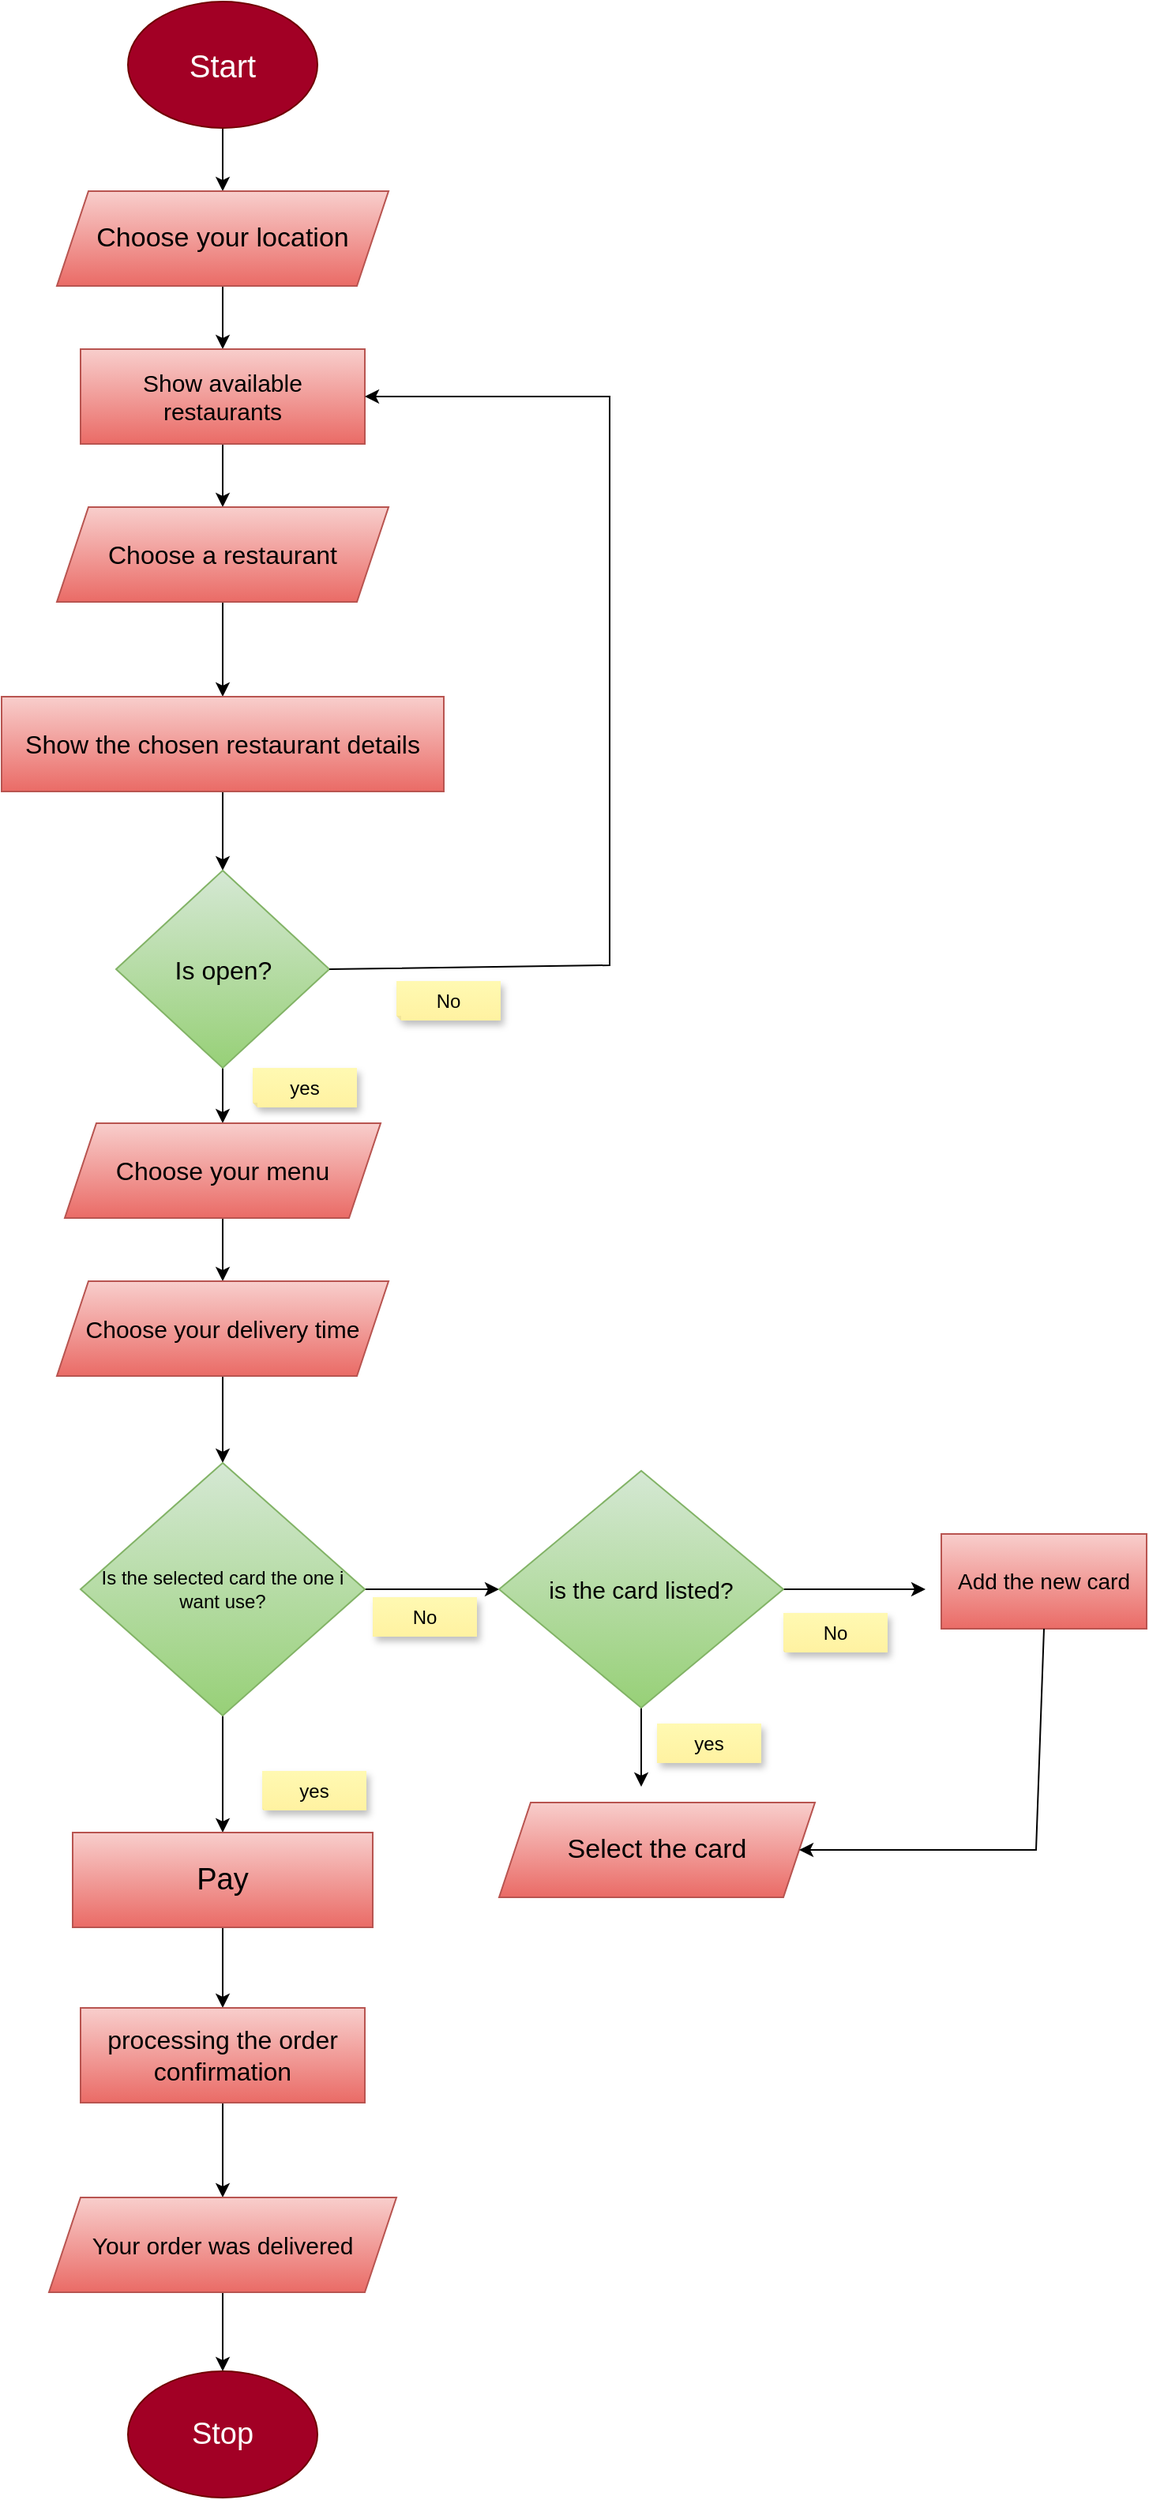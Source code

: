 <mxfile version="28.2.3">
  <diagram name="Page-1" id="jb7ZTe7OzDgbrXbgNiSB">
    <mxGraphModel dx="1042" dy="562" grid="1" gridSize="10" guides="1" tooltips="1" connect="1" arrows="1" fold="1" page="1" pageScale="1" pageWidth="827" pageHeight="1169" math="0" shadow="0">
      <root>
        <mxCell id="0" />
        <mxCell id="1" parent="0" />
        <mxCell id="RRDCjl335gpkMgY8AU1_-25" style="edgeStyle=orthogonalEdgeStyle;rounded=0;orthogonalLoop=1;jettySize=auto;html=1;exitX=0.5;exitY=1;exitDx=0;exitDy=0;entryX=0.5;entryY=0;entryDx=0;entryDy=0;" edge="1" parent="1" source="RRDCjl335gpkMgY8AU1_-1" target="RRDCjl335gpkMgY8AU1_-2">
          <mxGeometry relative="1" as="geometry" />
        </mxCell>
        <mxCell id="RRDCjl335gpkMgY8AU1_-1" value="Start" style="ellipse;whiteSpace=wrap;html=1;fontSize=20;fillColor=#a20025;strokeColor=#6F0000;fontColor=#ffffff;" vertex="1" parent="1">
          <mxGeometry x="335" y="10" width="120" height="80" as="geometry" />
        </mxCell>
        <mxCell id="RRDCjl335gpkMgY8AU1_-26" style="edgeStyle=orthogonalEdgeStyle;rounded=0;orthogonalLoop=1;jettySize=auto;html=1;exitX=0.5;exitY=1;exitDx=0;exitDy=0;" edge="1" parent="1" source="RRDCjl335gpkMgY8AU1_-2">
          <mxGeometry relative="1" as="geometry">
            <mxPoint x="395" y="230" as="targetPoint" />
          </mxGeometry>
        </mxCell>
        <mxCell id="RRDCjl335gpkMgY8AU1_-2" value="Choose your location" style="shape=parallelogram;perimeter=parallelogramPerimeter;whiteSpace=wrap;html=1;fixedSize=1;fontSize=17;fillColor=#f8cecc;strokeColor=#b85450;gradientColor=#ea6b66;" vertex="1" parent="1">
          <mxGeometry x="290" y="130" width="210" height="60" as="geometry" />
        </mxCell>
        <mxCell id="RRDCjl335gpkMgY8AU1_-29" style="edgeStyle=orthogonalEdgeStyle;rounded=0;orthogonalLoop=1;jettySize=auto;html=1;exitX=0.5;exitY=1;exitDx=0;exitDy=0;" edge="1" parent="1" source="RRDCjl335gpkMgY8AU1_-3">
          <mxGeometry relative="1" as="geometry">
            <mxPoint x="395" y="330" as="targetPoint" />
          </mxGeometry>
        </mxCell>
        <mxCell id="RRDCjl335gpkMgY8AU1_-3" value="Show available restaurants" style="rounded=0;whiteSpace=wrap;html=1;fontSize=15;fillColor=#f8cecc;gradientColor=#ea6b66;strokeColor=#b85450;" vertex="1" parent="1">
          <mxGeometry x="305" y="230" width="180" height="60" as="geometry" />
        </mxCell>
        <mxCell id="RRDCjl335gpkMgY8AU1_-34" style="edgeStyle=orthogonalEdgeStyle;rounded=0;orthogonalLoop=1;jettySize=auto;html=1;exitX=0.5;exitY=1;exitDx=0;exitDy=0;entryX=0.5;entryY=0;entryDx=0;entryDy=0;" edge="1" parent="1" source="RRDCjl335gpkMgY8AU1_-4" target="RRDCjl335gpkMgY8AU1_-5">
          <mxGeometry relative="1" as="geometry" />
        </mxCell>
        <mxCell id="RRDCjl335gpkMgY8AU1_-4" value="Choose a restaurant" style="shape=parallelogram;perimeter=parallelogramPerimeter;whiteSpace=wrap;html=1;fixedSize=1;fontSize=16;fillColor=#f8cecc;gradientColor=#ea6b66;strokeColor=#b85450;" vertex="1" parent="1">
          <mxGeometry x="290" y="330" width="210" height="60" as="geometry" />
        </mxCell>
        <mxCell id="RRDCjl335gpkMgY8AU1_-36" style="edgeStyle=orthogonalEdgeStyle;rounded=0;orthogonalLoop=1;jettySize=auto;html=1;exitX=0.5;exitY=1;exitDx=0;exitDy=0;" edge="1" parent="1" source="RRDCjl335gpkMgY8AU1_-5" target="RRDCjl335gpkMgY8AU1_-7">
          <mxGeometry relative="1" as="geometry" />
        </mxCell>
        <mxCell id="RRDCjl335gpkMgY8AU1_-5" value="Show the chosen restaurant details" style="rounded=0;whiteSpace=wrap;html=1;fontSize=16;fillColor=#f8cecc;gradientColor=#ea6b66;strokeColor=#b85450;" vertex="1" parent="1">
          <mxGeometry x="255" y="450" width="280" height="60" as="geometry" />
        </mxCell>
        <mxCell id="RRDCjl335gpkMgY8AU1_-37" style="edgeStyle=orthogonalEdgeStyle;rounded=0;orthogonalLoop=1;jettySize=auto;html=1;exitX=0.5;exitY=1;exitDx=0;exitDy=0;" edge="1" parent="1" source="RRDCjl335gpkMgY8AU1_-7" target="RRDCjl335gpkMgY8AU1_-10">
          <mxGeometry relative="1" as="geometry" />
        </mxCell>
        <mxCell id="RRDCjl335gpkMgY8AU1_-7" value="Is open?" style="rhombus;whiteSpace=wrap;html=1;fontSize=16;fillColor=#d5e8d4;gradientColor=#97d077;strokeColor=#82b366;" vertex="1" parent="1">
          <mxGeometry x="327.5" y="560" width="135" height="125" as="geometry" />
        </mxCell>
        <mxCell id="RRDCjl335gpkMgY8AU1_-38" style="edgeStyle=orthogonalEdgeStyle;rounded=0;orthogonalLoop=1;jettySize=auto;html=1;exitX=0.5;exitY=1;exitDx=0;exitDy=0;entryX=0.5;entryY=0;entryDx=0;entryDy=0;" edge="1" parent="1" source="RRDCjl335gpkMgY8AU1_-10" target="RRDCjl335gpkMgY8AU1_-12">
          <mxGeometry relative="1" as="geometry" />
        </mxCell>
        <mxCell id="RRDCjl335gpkMgY8AU1_-10" value="Choose your menu" style="shape=parallelogram;perimeter=parallelogramPerimeter;whiteSpace=wrap;html=1;fixedSize=1;fontSize=16;fillColor=#f8cecc;gradientColor=#ea6b66;strokeColor=#b85450;" vertex="1" parent="1">
          <mxGeometry x="295" y="720" width="200" height="60" as="geometry" />
        </mxCell>
        <mxCell id="RRDCjl335gpkMgY8AU1_-39" style="edgeStyle=orthogonalEdgeStyle;rounded=0;orthogonalLoop=1;jettySize=auto;html=1;exitX=0.5;exitY=1;exitDx=0;exitDy=0;entryX=0.5;entryY=0;entryDx=0;entryDy=0;" edge="1" parent="1" source="RRDCjl335gpkMgY8AU1_-12" target="RRDCjl335gpkMgY8AU1_-13">
          <mxGeometry relative="1" as="geometry" />
        </mxCell>
        <mxCell id="RRDCjl335gpkMgY8AU1_-12" value="Choose your delivery time" style="shape=parallelogram;perimeter=parallelogramPerimeter;whiteSpace=wrap;html=1;fixedSize=1;fontSize=15;fillColor=#f8cecc;gradientColor=#ea6b66;strokeColor=#b85450;" vertex="1" parent="1">
          <mxGeometry x="290" y="820" width="210" height="60" as="geometry" />
        </mxCell>
        <mxCell id="RRDCjl335gpkMgY8AU1_-40" style="edgeStyle=orthogonalEdgeStyle;rounded=0;orthogonalLoop=1;jettySize=auto;html=1;exitX=0.5;exitY=1;exitDx=0;exitDy=0;entryX=0.5;entryY=0;entryDx=0;entryDy=0;" edge="1" parent="1" source="RRDCjl335gpkMgY8AU1_-13" target="RRDCjl335gpkMgY8AU1_-15">
          <mxGeometry relative="1" as="geometry" />
        </mxCell>
        <mxCell id="RRDCjl335gpkMgY8AU1_-41" style="edgeStyle=orthogonalEdgeStyle;rounded=0;orthogonalLoop=1;jettySize=auto;html=1;exitX=1;exitY=0.5;exitDx=0;exitDy=0;entryX=0;entryY=0.5;entryDx=0;entryDy=0;" edge="1" parent="1" source="RRDCjl335gpkMgY8AU1_-13" target="RRDCjl335gpkMgY8AU1_-17">
          <mxGeometry relative="1" as="geometry" />
        </mxCell>
        <mxCell id="RRDCjl335gpkMgY8AU1_-13" value="Is the selected card the one i want use?" style="rhombus;whiteSpace=wrap;html=1;fillColor=#d5e8d4;gradientColor=#97d077;strokeColor=#82b366;" vertex="1" parent="1">
          <mxGeometry x="305" y="935" width="180" height="160" as="geometry" />
        </mxCell>
        <mxCell id="RRDCjl335gpkMgY8AU1_-46" style="edgeStyle=orthogonalEdgeStyle;rounded=0;orthogonalLoop=1;jettySize=auto;html=1;exitX=0.5;exitY=1;exitDx=0;exitDy=0;entryX=0.5;entryY=0;entryDx=0;entryDy=0;" edge="1" parent="1" source="RRDCjl335gpkMgY8AU1_-15" target="RRDCjl335gpkMgY8AU1_-20">
          <mxGeometry relative="1" as="geometry" />
        </mxCell>
        <mxCell id="RRDCjl335gpkMgY8AU1_-15" value="Pay" style="rounded=0;whiteSpace=wrap;html=1;fontSize=19;fillColor=#f8cecc;gradientColor=#ea6b66;strokeColor=#b85450;" vertex="1" parent="1">
          <mxGeometry x="300" y="1169" width="190" height="60" as="geometry" />
        </mxCell>
        <mxCell id="RRDCjl335gpkMgY8AU1_-42" style="edgeStyle=orthogonalEdgeStyle;rounded=0;orthogonalLoop=1;jettySize=auto;html=1;exitX=1;exitY=0.5;exitDx=0;exitDy=0;" edge="1" parent="1" source="RRDCjl335gpkMgY8AU1_-17">
          <mxGeometry relative="1" as="geometry">
            <mxPoint x="840" y="1015" as="targetPoint" />
          </mxGeometry>
        </mxCell>
        <mxCell id="RRDCjl335gpkMgY8AU1_-43" style="edgeStyle=orthogonalEdgeStyle;rounded=0;orthogonalLoop=1;jettySize=auto;html=1;exitX=0.5;exitY=1;exitDx=0;exitDy=0;" edge="1" parent="1" source="RRDCjl335gpkMgY8AU1_-17">
          <mxGeometry relative="1" as="geometry">
            <mxPoint x="660" y="1140" as="targetPoint" />
          </mxGeometry>
        </mxCell>
        <mxCell id="RRDCjl335gpkMgY8AU1_-17" value="is the card listed?" style="rhombus;whiteSpace=wrap;html=1;fontSize=15;fillColor=#d5e8d4;gradientColor=#97d077;strokeColor=#82b366;" vertex="1" parent="1">
          <mxGeometry x="570" y="940" width="180" height="150" as="geometry" />
        </mxCell>
        <mxCell id="RRDCjl335gpkMgY8AU1_-18" value="Add the new card" style="rounded=0;whiteSpace=wrap;html=1;fontSize=14;fillColor=#f8cecc;gradientColor=#ea6b66;strokeColor=#b85450;" vertex="1" parent="1">
          <mxGeometry x="850" y="980" width="130" height="60" as="geometry" />
        </mxCell>
        <mxCell id="RRDCjl335gpkMgY8AU1_-19" value="Select the card" style="shape=parallelogram;perimeter=parallelogramPerimeter;whiteSpace=wrap;html=1;fixedSize=1;fontSize=17;fillColor=#f8cecc;gradientColor=#ea6b66;strokeColor=#b85450;" vertex="1" parent="1">
          <mxGeometry x="570" y="1150" width="200" height="60" as="geometry" />
        </mxCell>
        <mxCell id="RRDCjl335gpkMgY8AU1_-47" style="edgeStyle=orthogonalEdgeStyle;rounded=0;orthogonalLoop=1;jettySize=auto;html=1;exitX=0.5;exitY=1;exitDx=0;exitDy=0;entryX=0.5;entryY=0;entryDx=0;entryDy=0;" edge="1" parent="1" source="RRDCjl335gpkMgY8AU1_-20" target="RRDCjl335gpkMgY8AU1_-21">
          <mxGeometry relative="1" as="geometry" />
        </mxCell>
        <mxCell id="RRDCjl335gpkMgY8AU1_-20" value="processing the order confirmation" style="rounded=0;whiteSpace=wrap;html=1;fontSize=16;fillColor=#f8cecc;gradientColor=#ea6b66;strokeColor=#b85450;" vertex="1" parent="1">
          <mxGeometry x="305" y="1280" width="180" height="60" as="geometry" />
        </mxCell>
        <mxCell id="RRDCjl335gpkMgY8AU1_-48" style="edgeStyle=orthogonalEdgeStyle;rounded=0;orthogonalLoop=1;jettySize=auto;html=1;exitX=0.5;exitY=1;exitDx=0;exitDy=0;entryX=0.5;entryY=0;entryDx=0;entryDy=0;" edge="1" parent="1" source="RRDCjl335gpkMgY8AU1_-21" target="RRDCjl335gpkMgY8AU1_-22">
          <mxGeometry relative="1" as="geometry" />
        </mxCell>
        <mxCell id="RRDCjl335gpkMgY8AU1_-21" value="Your order was delivered" style="shape=parallelogram;perimeter=parallelogramPerimeter;whiteSpace=wrap;html=1;fixedSize=1;fontSize=15;fillColor=#f8cecc;gradientColor=#ea6b66;strokeColor=#b85450;" vertex="1" parent="1">
          <mxGeometry x="285" y="1400" width="220" height="60" as="geometry" />
        </mxCell>
        <mxCell id="RRDCjl335gpkMgY8AU1_-22" value="Stop" style="ellipse;whiteSpace=wrap;html=1;fontSize=19;fillColor=#a20025;fontColor=#ffffff;strokeColor=#6F0000;" vertex="1" parent="1">
          <mxGeometry x="335" y="1510" width="120" height="80" as="geometry" />
        </mxCell>
        <mxCell id="RRDCjl335gpkMgY8AU1_-31" style="edgeStyle=orthogonalEdgeStyle;rounded=0;orthogonalLoop=1;jettySize=auto;html=1;exitX=0.5;exitY=1;exitDx=0;exitDy=0;" edge="1" parent="1" source="RRDCjl335gpkMgY8AU1_-4" target="RRDCjl335gpkMgY8AU1_-4">
          <mxGeometry relative="1" as="geometry" />
        </mxCell>
        <mxCell id="RRDCjl335gpkMgY8AU1_-45" value="" style="endArrow=classic;html=1;rounded=0;exitX=0.5;exitY=1;exitDx=0;exitDy=0;" edge="1" parent="1" source="RRDCjl335gpkMgY8AU1_-18" target="RRDCjl335gpkMgY8AU1_-19">
          <mxGeometry width="50" height="50" relative="1" as="geometry">
            <mxPoint x="720" y="1380" as="sourcePoint" />
            <mxPoint x="770" y="1330" as="targetPoint" />
            <Array as="points">
              <mxPoint x="910" y="1180" />
            </Array>
          </mxGeometry>
        </mxCell>
        <mxCell id="RRDCjl335gpkMgY8AU1_-49" value="" style="endArrow=classic;html=1;rounded=0;exitX=1;exitY=0.5;exitDx=0;exitDy=0;entryX=1;entryY=0.5;entryDx=0;entryDy=0;" edge="1" parent="1" source="RRDCjl335gpkMgY8AU1_-7" target="RRDCjl335gpkMgY8AU1_-3">
          <mxGeometry width="50" height="50" relative="1" as="geometry">
            <mxPoint x="470" y="420" as="sourcePoint" />
            <mxPoint x="520" y="370" as="targetPoint" />
            <Array as="points">
              <mxPoint x="640" y="620" />
              <mxPoint x="640" y="260" />
            </Array>
          </mxGeometry>
        </mxCell>
        <mxCell id="RRDCjl335gpkMgY8AU1_-50" value="yes" style="shape=note;whiteSpace=wrap;html=1;backgroundOutline=1;fontColor=#000000;darkOpacity=0.05;fillColor=#FFF9B2;strokeColor=none;fillStyle=solid;direction=west;gradientDirection=north;gradientColor=#FFF2A1;shadow=1;size=3;pointerEvents=1;" vertex="1" parent="1">
          <mxGeometry x="414" y="685" width="66" height="25" as="geometry" />
        </mxCell>
        <mxCell id="RRDCjl335gpkMgY8AU1_-51" value="No" style="shape=note;whiteSpace=wrap;html=1;backgroundOutline=1;fontColor=#000000;darkOpacity=0.05;fillColor=#FFF9B2;strokeColor=none;fillStyle=solid;direction=west;gradientDirection=north;gradientColor=#FFF2A1;shadow=1;size=3;pointerEvents=1;" vertex="1" parent="1">
          <mxGeometry x="505" y="630" width="66" height="25" as="geometry" />
        </mxCell>
        <mxCell id="RRDCjl335gpkMgY8AU1_-52" value="No" style="shape=note;whiteSpace=wrap;html=1;backgroundOutline=1;fontColor=#000000;darkOpacity=0.05;fillColor=#FFF9B2;strokeColor=none;fillStyle=solid;direction=west;gradientDirection=north;gradientColor=#FFF2A1;shadow=1;size=1;pointerEvents=1;" vertex="1" parent="1">
          <mxGeometry x="750" y="1030" width="66" height="25" as="geometry" />
        </mxCell>
        <mxCell id="RRDCjl335gpkMgY8AU1_-53" value="yes" style="shape=note;whiteSpace=wrap;html=1;backgroundOutline=1;fontColor=#000000;darkOpacity=0.05;fillColor=#FFF9B2;strokeColor=none;fillStyle=solid;direction=west;gradientDirection=north;gradientColor=#FFF2A1;shadow=1;size=0;pointerEvents=1;" vertex="1" parent="1">
          <mxGeometry x="670" y="1100" width="66" height="25" as="geometry" />
        </mxCell>
        <mxCell id="RRDCjl335gpkMgY8AU1_-54" value="yes" style="shape=note;whiteSpace=wrap;html=1;backgroundOutline=1;fontColor=#000000;darkOpacity=0.05;fillColor=#FFF9B2;strokeColor=none;fillStyle=solid;direction=west;gradientDirection=north;gradientColor=#FFF2A1;shadow=1;size=1;pointerEvents=1;" vertex="1" parent="1">
          <mxGeometry x="420" y="1130" width="66" height="25" as="geometry" />
        </mxCell>
        <mxCell id="RRDCjl335gpkMgY8AU1_-55" value="No" style="shape=note;whiteSpace=wrap;html=1;backgroundOutline=1;fontColor=#000000;darkOpacity=0.05;fillColor=#FFF9B2;strokeColor=none;fillStyle=solid;direction=west;gradientDirection=north;gradientColor=#FFF2A1;shadow=1;size=0;pointerEvents=1;" vertex="1" parent="1">
          <mxGeometry x="490" y="1020" width="66" height="25" as="geometry" />
        </mxCell>
      </root>
    </mxGraphModel>
  </diagram>
</mxfile>
